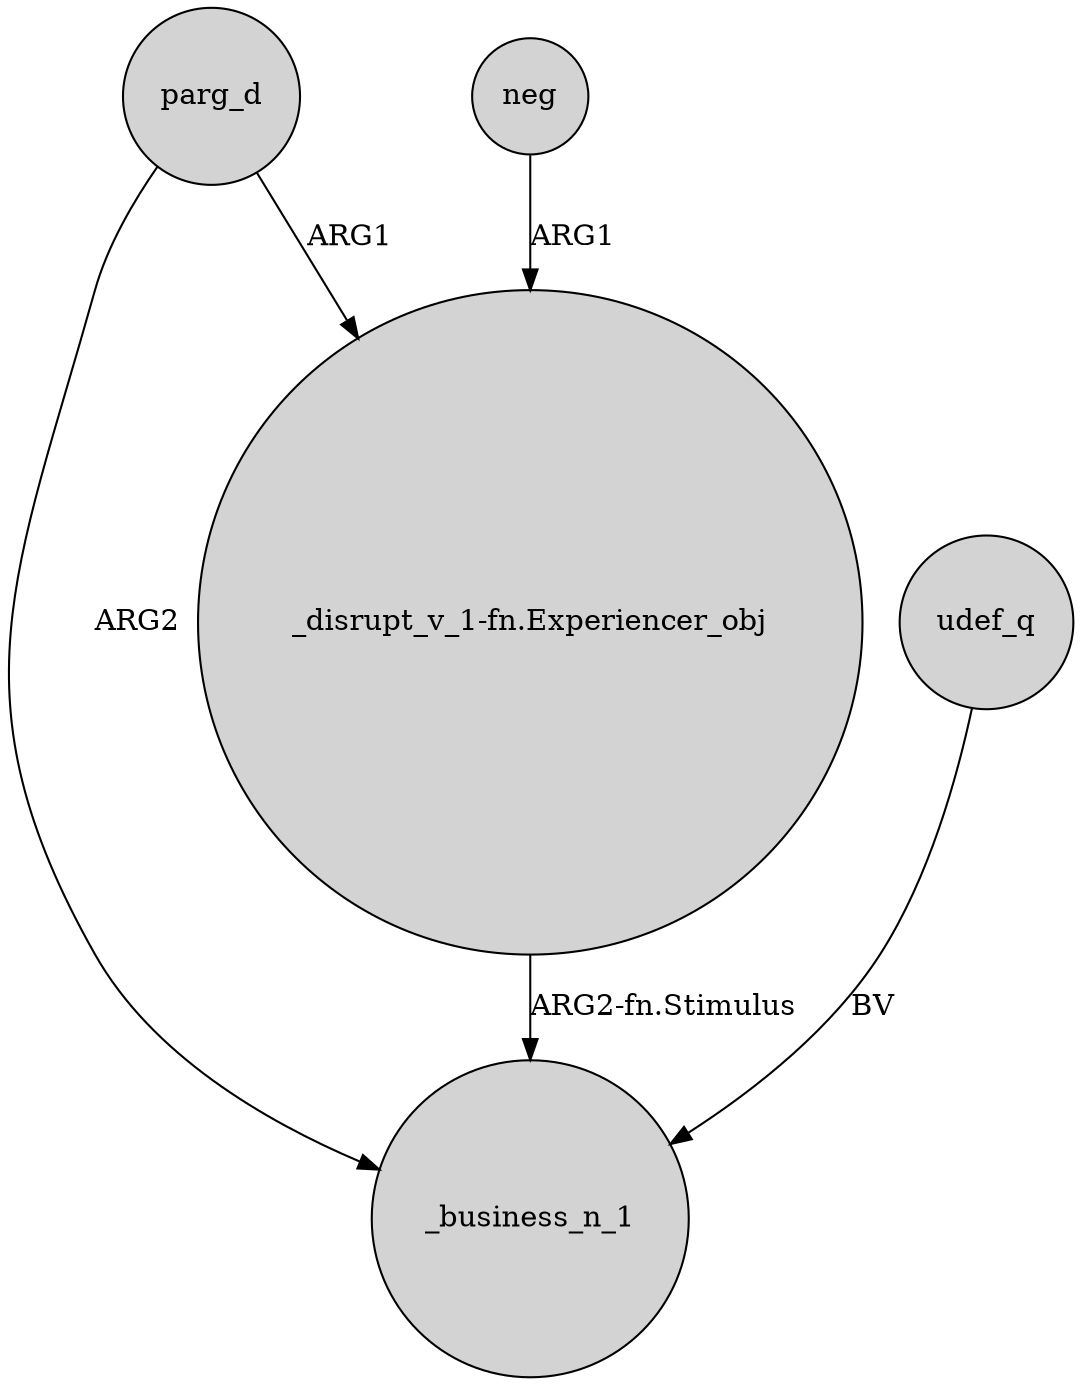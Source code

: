 digraph {
	node [shape=circle style=filled]
	parg_d -> "_disrupt_v_1-fn.Experiencer_obj" [label=ARG1]
	parg_d -> _business_n_1 [label=ARG2]
	"_disrupt_v_1-fn.Experiencer_obj" -> _business_n_1 [label="ARG2-fn.Stimulus"]
	udef_q -> _business_n_1 [label=BV]
	neg -> "_disrupt_v_1-fn.Experiencer_obj" [label=ARG1]
}
